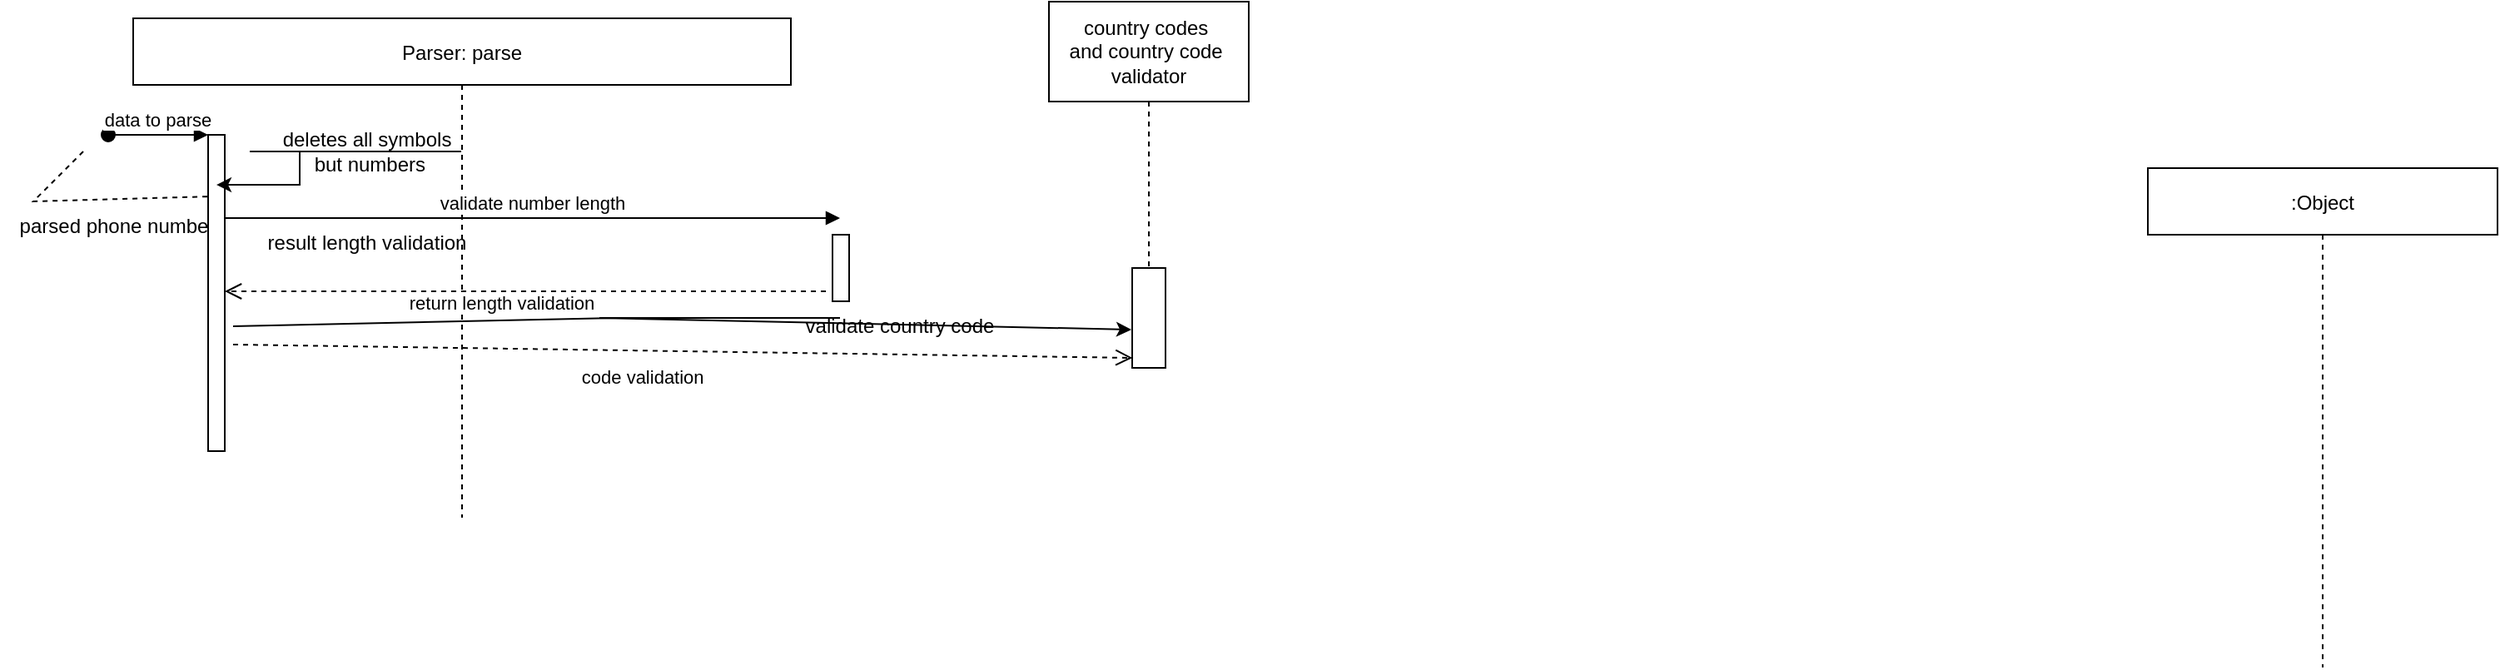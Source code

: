 <mxfile version="20.5.3" type="github">
  <diagram id="kgpKYQtTHZ0yAKxKKP6v" name="sedqunce parser">
    <mxGraphModel dx="2802" dy="488" grid="1" gridSize="10" guides="1" tooltips="1" connect="1" arrows="1" fold="1" page="1" pageScale="1" pageWidth="850" pageHeight="1100" math="0" shadow="0">
      <root>
        <mxCell id="0" />
        <mxCell id="1" parent="0" />
        <mxCell id="3nuBFxr9cyL0pnOWT2aG-5" value=":Object" style="shape=umlLifeline;perimeter=lifelinePerimeter;container=1;collapsible=0;recursiveResize=0;rounded=0;shadow=0;strokeWidth=1;" parent="1" vertex="1">
          <mxGeometry x="420" y="100" width="210" height="300" as="geometry" />
        </mxCell>
        <mxCell id="bEGt83BDBET7i6JVNEpo-8" value="parsed phone number" style="text;html=1;resizable=0;autosize=1;align=center;verticalAlign=middle;points=[];fillColor=none;strokeColor=none;rounded=0;" parent="1" vertex="1">
          <mxGeometry x="-870" y="120" width="140" height="30" as="geometry" />
        </mxCell>
        <mxCell id="3nuBFxr9cyL0pnOWT2aG-1" value="Parser: parse" style="shape=umlLifeline;perimeter=lifelinePerimeter;container=1;collapsible=0;recursiveResize=0;rounded=0;shadow=0;strokeWidth=1;" parent="1" vertex="1">
          <mxGeometry x="-790" y="10" width="395" height="300" as="geometry" />
        </mxCell>
        <mxCell id="3nuBFxr9cyL0pnOWT2aG-2" value="" style="points=[];perimeter=orthogonalPerimeter;rounded=0;shadow=0;strokeWidth=1;" parent="3nuBFxr9cyL0pnOWT2aG-1" vertex="1">
          <mxGeometry x="45" y="70" width="10" height="190" as="geometry" />
        </mxCell>
        <mxCell id="3nuBFxr9cyL0pnOWT2aG-3" value="data to parse" style="verticalAlign=bottom;startArrow=oval;endArrow=block;startSize=8;shadow=0;strokeWidth=1;" parent="3nuBFxr9cyL0pnOWT2aG-1" target="3nuBFxr9cyL0pnOWT2aG-2" edge="1">
          <mxGeometry relative="1" as="geometry">
            <mxPoint x="-15" y="70" as="sourcePoint" />
          </mxGeometry>
        </mxCell>
        <mxCell id="fvL_-LSXgbGg31JdwfuS-2" value="" style="endArrow=classic;html=1;rounded=0;entryX=0.5;entryY=0.158;entryDx=0;entryDy=0;entryPerimeter=0;" parent="3nuBFxr9cyL0pnOWT2aG-1" source="3nuBFxr9cyL0pnOWT2aG-1" target="3nuBFxr9cyL0pnOWT2aG-2" edge="1">
          <mxGeometry width="50" height="50" relative="1" as="geometry">
            <mxPoint x="80" y="150" as="sourcePoint" />
            <mxPoint x="60" y="100" as="targetPoint" />
            <Array as="points">
              <mxPoint x="70" y="80" />
              <mxPoint x="100" y="80" />
              <mxPoint x="100" y="100" />
            </Array>
          </mxGeometry>
        </mxCell>
        <mxCell id="fvL_-LSXgbGg31JdwfuS-12" value="result length validation" style="text;html=1;align=center;verticalAlign=middle;resizable=0;points=[];autosize=1;strokeColor=none;fillColor=none;" parent="3nuBFxr9cyL0pnOWT2aG-1" vertex="1">
          <mxGeometry x="70" y="120" width="140" height="30" as="geometry" />
        </mxCell>
        <mxCell id="3nuBFxr9cyL0pnOWT2aG-6" value="" style="points=[];perimeter=orthogonalPerimeter;rounded=0;shadow=0;strokeWidth=1;" parent="1" vertex="1">
          <mxGeometry x="-370" y="140" width="10" height="40" as="geometry" />
        </mxCell>
        <mxCell id="bEGt83BDBET7i6JVNEpo-1" value="validate country code" style="text;html=1;resizable=0;autosize=1;align=center;verticalAlign=middle;points=[];fillColor=none;strokeColor=none;rounded=0;" parent="1" vertex="1">
          <mxGeometry x="-400" y="180" width="140" height="30" as="geometry" />
        </mxCell>
        <mxCell id="3nuBFxr9cyL0pnOWT2aG-8" value="validate number length" style="verticalAlign=bottom;endArrow=block;shadow=0;strokeWidth=1;" parent="1" source="3nuBFxr9cyL0pnOWT2aG-2" edge="1">
          <mxGeometry relative="1" as="geometry">
            <mxPoint x="-615" y="120" as="sourcePoint" />
            <Array as="points">
              <mxPoint x="-600" y="130" />
            </Array>
            <mxPoint x="-365.5" y="130" as="targetPoint" />
          </mxGeometry>
        </mxCell>
        <mxCell id="3nuBFxr9cyL0pnOWT2aG-10" value="code validation" style="verticalAlign=bottom;endArrow=open;dashed=1;endSize=8;exitX=1;exitY=0.95;shadow=0;strokeWidth=1;entryX=0.008;entryY=0.9;entryDx=0;entryDy=0;entryPerimeter=0;" parent="1" target="fvL_-LSXgbGg31JdwfuS-6" edge="1">
          <mxGeometry x="-0.087" y="-25" relative="1" as="geometry">
            <mxPoint x="-460" y="210" as="targetPoint" />
            <mxPoint x="-730" y="206" as="sourcePoint" />
            <Array as="points" />
            <mxPoint as="offset" />
          </mxGeometry>
        </mxCell>
        <mxCell id="fvL_-LSXgbGg31JdwfuS-3" value="deletes all symbols&lt;br&gt;&amp;nbsp;but numbers" style="text;html=1;resizable=0;autosize=1;align=center;verticalAlign=middle;points=[];fillColor=none;strokeColor=none;rounded=0;" parent="1" vertex="1">
          <mxGeometry x="-710" y="70" width="120" height="40" as="geometry" />
        </mxCell>
        <mxCell id="fvL_-LSXgbGg31JdwfuS-4" value="country codes&amp;nbsp;&lt;br&gt;and country code&amp;nbsp;&lt;br&gt;validator" style="rounded=0;whiteSpace=wrap;html=1;" parent="1" vertex="1">
          <mxGeometry x="-240" width="120" height="60" as="geometry" />
        </mxCell>
        <mxCell id="fvL_-LSXgbGg31JdwfuS-5" value="" style="endArrow=none;dashed=1;html=1;rounded=0;" parent="1" source="fvL_-LSXgbGg31JdwfuS-4" target="fvL_-LSXgbGg31JdwfuS-6" edge="1">
          <mxGeometry width="50" height="50" relative="1" as="geometry">
            <mxPoint x="-360" y="150" as="sourcePoint" />
            <mxPoint x="-360" y="80" as="targetPoint" />
          </mxGeometry>
        </mxCell>
        <mxCell id="fvL_-LSXgbGg31JdwfuS-6" value="" style="rounded=0;whiteSpace=wrap;html=1;" parent="1" vertex="1">
          <mxGeometry x="-190" y="160" width="20" height="60" as="geometry" />
        </mxCell>
        <mxCell id="fvL_-LSXgbGg31JdwfuS-9" value="" style="endArrow=classic;html=1;rounded=0;entryX=-0.025;entryY=0.617;entryDx=0;entryDy=0;entryPerimeter=0;startArrow=none;" parent="1" target="fvL_-LSXgbGg31JdwfuS-6" edge="1">
          <mxGeometry width="50" height="50" relative="1" as="geometry">
            <mxPoint x="-365.5" y="190" as="sourcePoint" />
            <mxPoint x="-685" y="140" as="targetPoint" />
            <Array as="points">
              <mxPoint x="-510" y="190" />
            </Array>
          </mxGeometry>
        </mxCell>
        <mxCell id="bEGt83BDBET7i6JVNEpo-2" value="" style="endArrow=none;html=1;rounded=0;exitX=1.5;exitY=0.605;exitDx=0;exitDy=0;exitPerimeter=0;" parent="1" source="3nuBFxr9cyL0pnOWT2aG-2" edge="1">
          <mxGeometry width="50" height="50" relative="1" as="geometry">
            <mxPoint x="-635" y="240" as="sourcePoint" />
            <mxPoint x="-500" y="190" as="targetPoint" />
            <Array as="points" />
          </mxGeometry>
        </mxCell>
        <mxCell id="bEGt83BDBET7i6JVNEpo-7" value="" style="endArrow=none;dashed=1;html=1;rounded=0;entryX=0;entryY=0.195;entryDx=0;entryDy=0;entryPerimeter=0;" parent="1" target="3nuBFxr9cyL0pnOWT2aG-2" edge="1">
          <mxGeometry width="50" height="50" relative="1" as="geometry">
            <mxPoint x="-820" y="90" as="sourcePoint" />
            <mxPoint x="-800" y="140" as="targetPoint" />
            <Array as="points">
              <mxPoint x="-850" y="120" />
            </Array>
          </mxGeometry>
        </mxCell>
        <mxCell id="3nuBFxr9cyL0pnOWT2aG-7" value=" return length validation" style="verticalAlign=bottom;endArrow=open;dashed=1;endSize=8;shadow=0;strokeWidth=1;startArrow=none;exitX=-0.4;exitY=0.85;exitDx=0;exitDy=0;exitPerimeter=0;" parent="1" source="3nuBFxr9cyL0pnOWT2aG-6" target="3nuBFxr9cyL0pnOWT2aG-2" edge="1">
          <mxGeometry x="0.086" y="16" relative="1" as="geometry">
            <mxPoint x="-615" y="196" as="targetPoint" />
            <mxPoint as="offset" />
          </mxGeometry>
        </mxCell>
      </root>
    </mxGraphModel>
  </diagram>
</mxfile>
